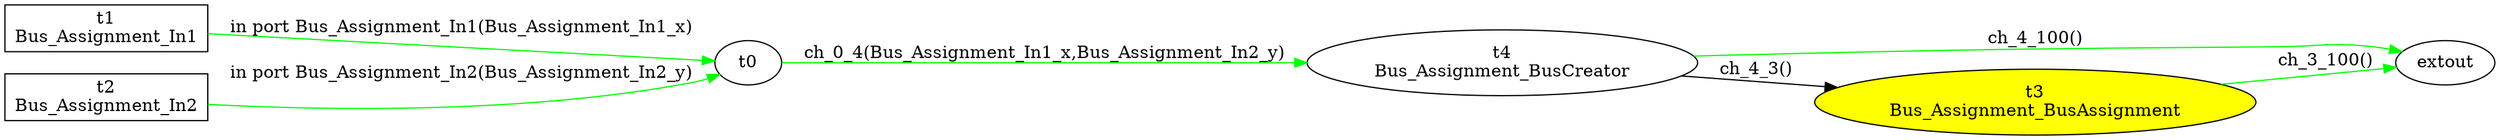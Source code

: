 digraph csp {
	graph [rankdir=LR];
	Bus_Assignment_BusCreator	 [label="t4\nBus_Assignment_BusCreator"];
	t0 -> Bus_Assignment_BusCreator	 [color=green,
		label="ch_0_4(Bus_Assignment_In1_x,Bus_Assignment_In2_y)"];
	extout	 [label=extout];
	Bus_Assignment_In1	 [label="t1\nBus_Assignment_In1",
		shape=box];
	Bus_Assignment_In1 -> t0	 [color=green,
		label="in port Bus_Assignment_In1(Bus_Assignment_In1_x)"];
	Bus_Assignment_In2	 [label="t2\nBus_Assignment_In2",
		shape=box];
	Bus_Assignment_In2 -> t0	 [color=green,
		label="in port Bus_Assignment_In2(Bus_Assignment_In2_y)"];
	Bus_Assignment_BusAssignment	 [fillcolor=yellow,
		label="t3\nBus_Assignment_BusAssignment",
		style=filled];
	Bus_Assignment_BusAssignment -> extout	 [color=green,
		label="ch_3_100()"];
	Bus_Assignment_BusCreator -> Bus_Assignment_BusAssignment	 [label="ch_4_3()"];
	Bus_Assignment_BusCreator -> extout	 [color=green,
		label="ch_4_100()"];
}
